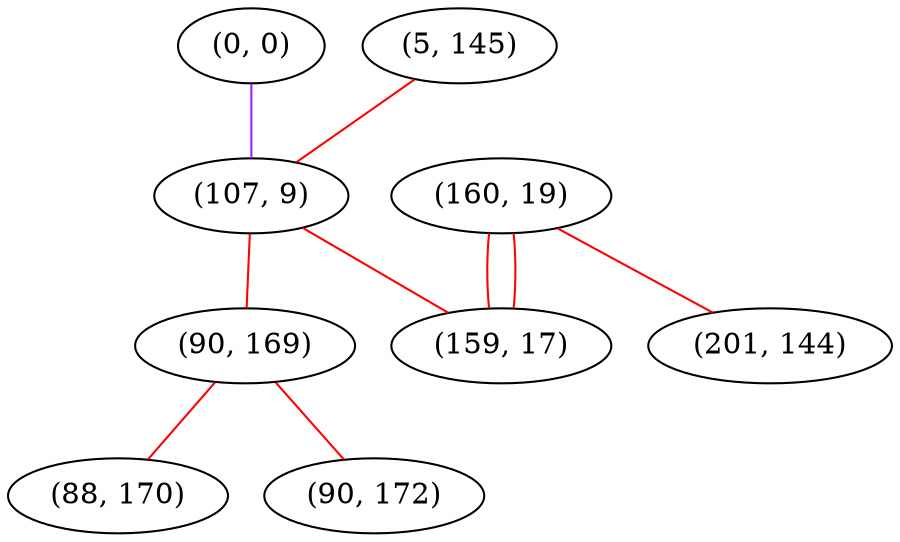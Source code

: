graph "" {
"(0, 0)";
"(5, 145)";
"(160, 19)";
"(107, 9)";
"(90, 169)";
"(88, 170)";
"(201, 144)";
"(159, 17)";
"(90, 172)";
"(0, 0)" -- "(107, 9)"  [color=purple, key=0, weight=4];
"(5, 145)" -- "(107, 9)"  [color=red, key=0, weight=1];
"(160, 19)" -- "(201, 144)"  [color=red, key=0, weight=1];
"(160, 19)" -- "(159, 17)"  [color=red, key=0, weight=1];
"(160, 19)" -- "(159, 17)"  [color=red, key=1, weight=1];
"(107, 9)" -- "(90, 169)"  [color=red, key=0, weight=1];
"(107, 9)" -- "(159, 17)"  [color=red, key=0, weight=1];
"(90, 169)" -- "(88, 170)"  [color=red, key=0, weight=1];
"(90, 169)" -- "(90, 172)"  [color=red, key=0, weight=1];
}
